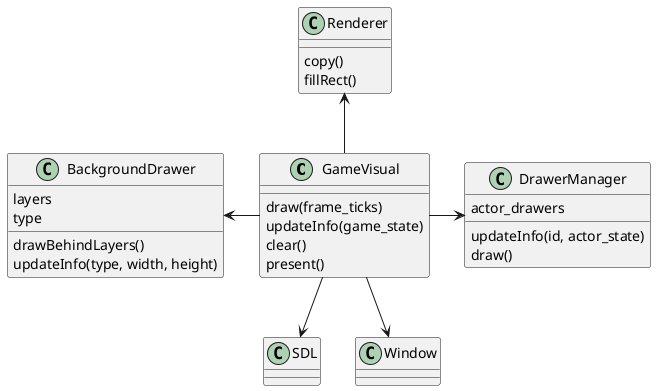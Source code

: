 @startuml
'https://plantuml.com/class-diagram

class GameVisual {
draw(frame_ticks)
updateInfo(game_state)
clear()
present()
}

class Renderer {
    copy()
    fillRect()
}

class SDL {

}

class Window {

}

class DrawerManager {
    actor_drawers
    updateInfo(id, actor_state)
    draw()
}

class BackgroundDrawer {
    layers
    type
    drawBehindLayers()
    updateInfo(type, width, height)
}

GameVisual --> SDL
Renderer <-- GameVisual
GameVisual -> DrawerManager
BackgroundDrawer <- GameVisual
GameVisual --> Window

@enduml
